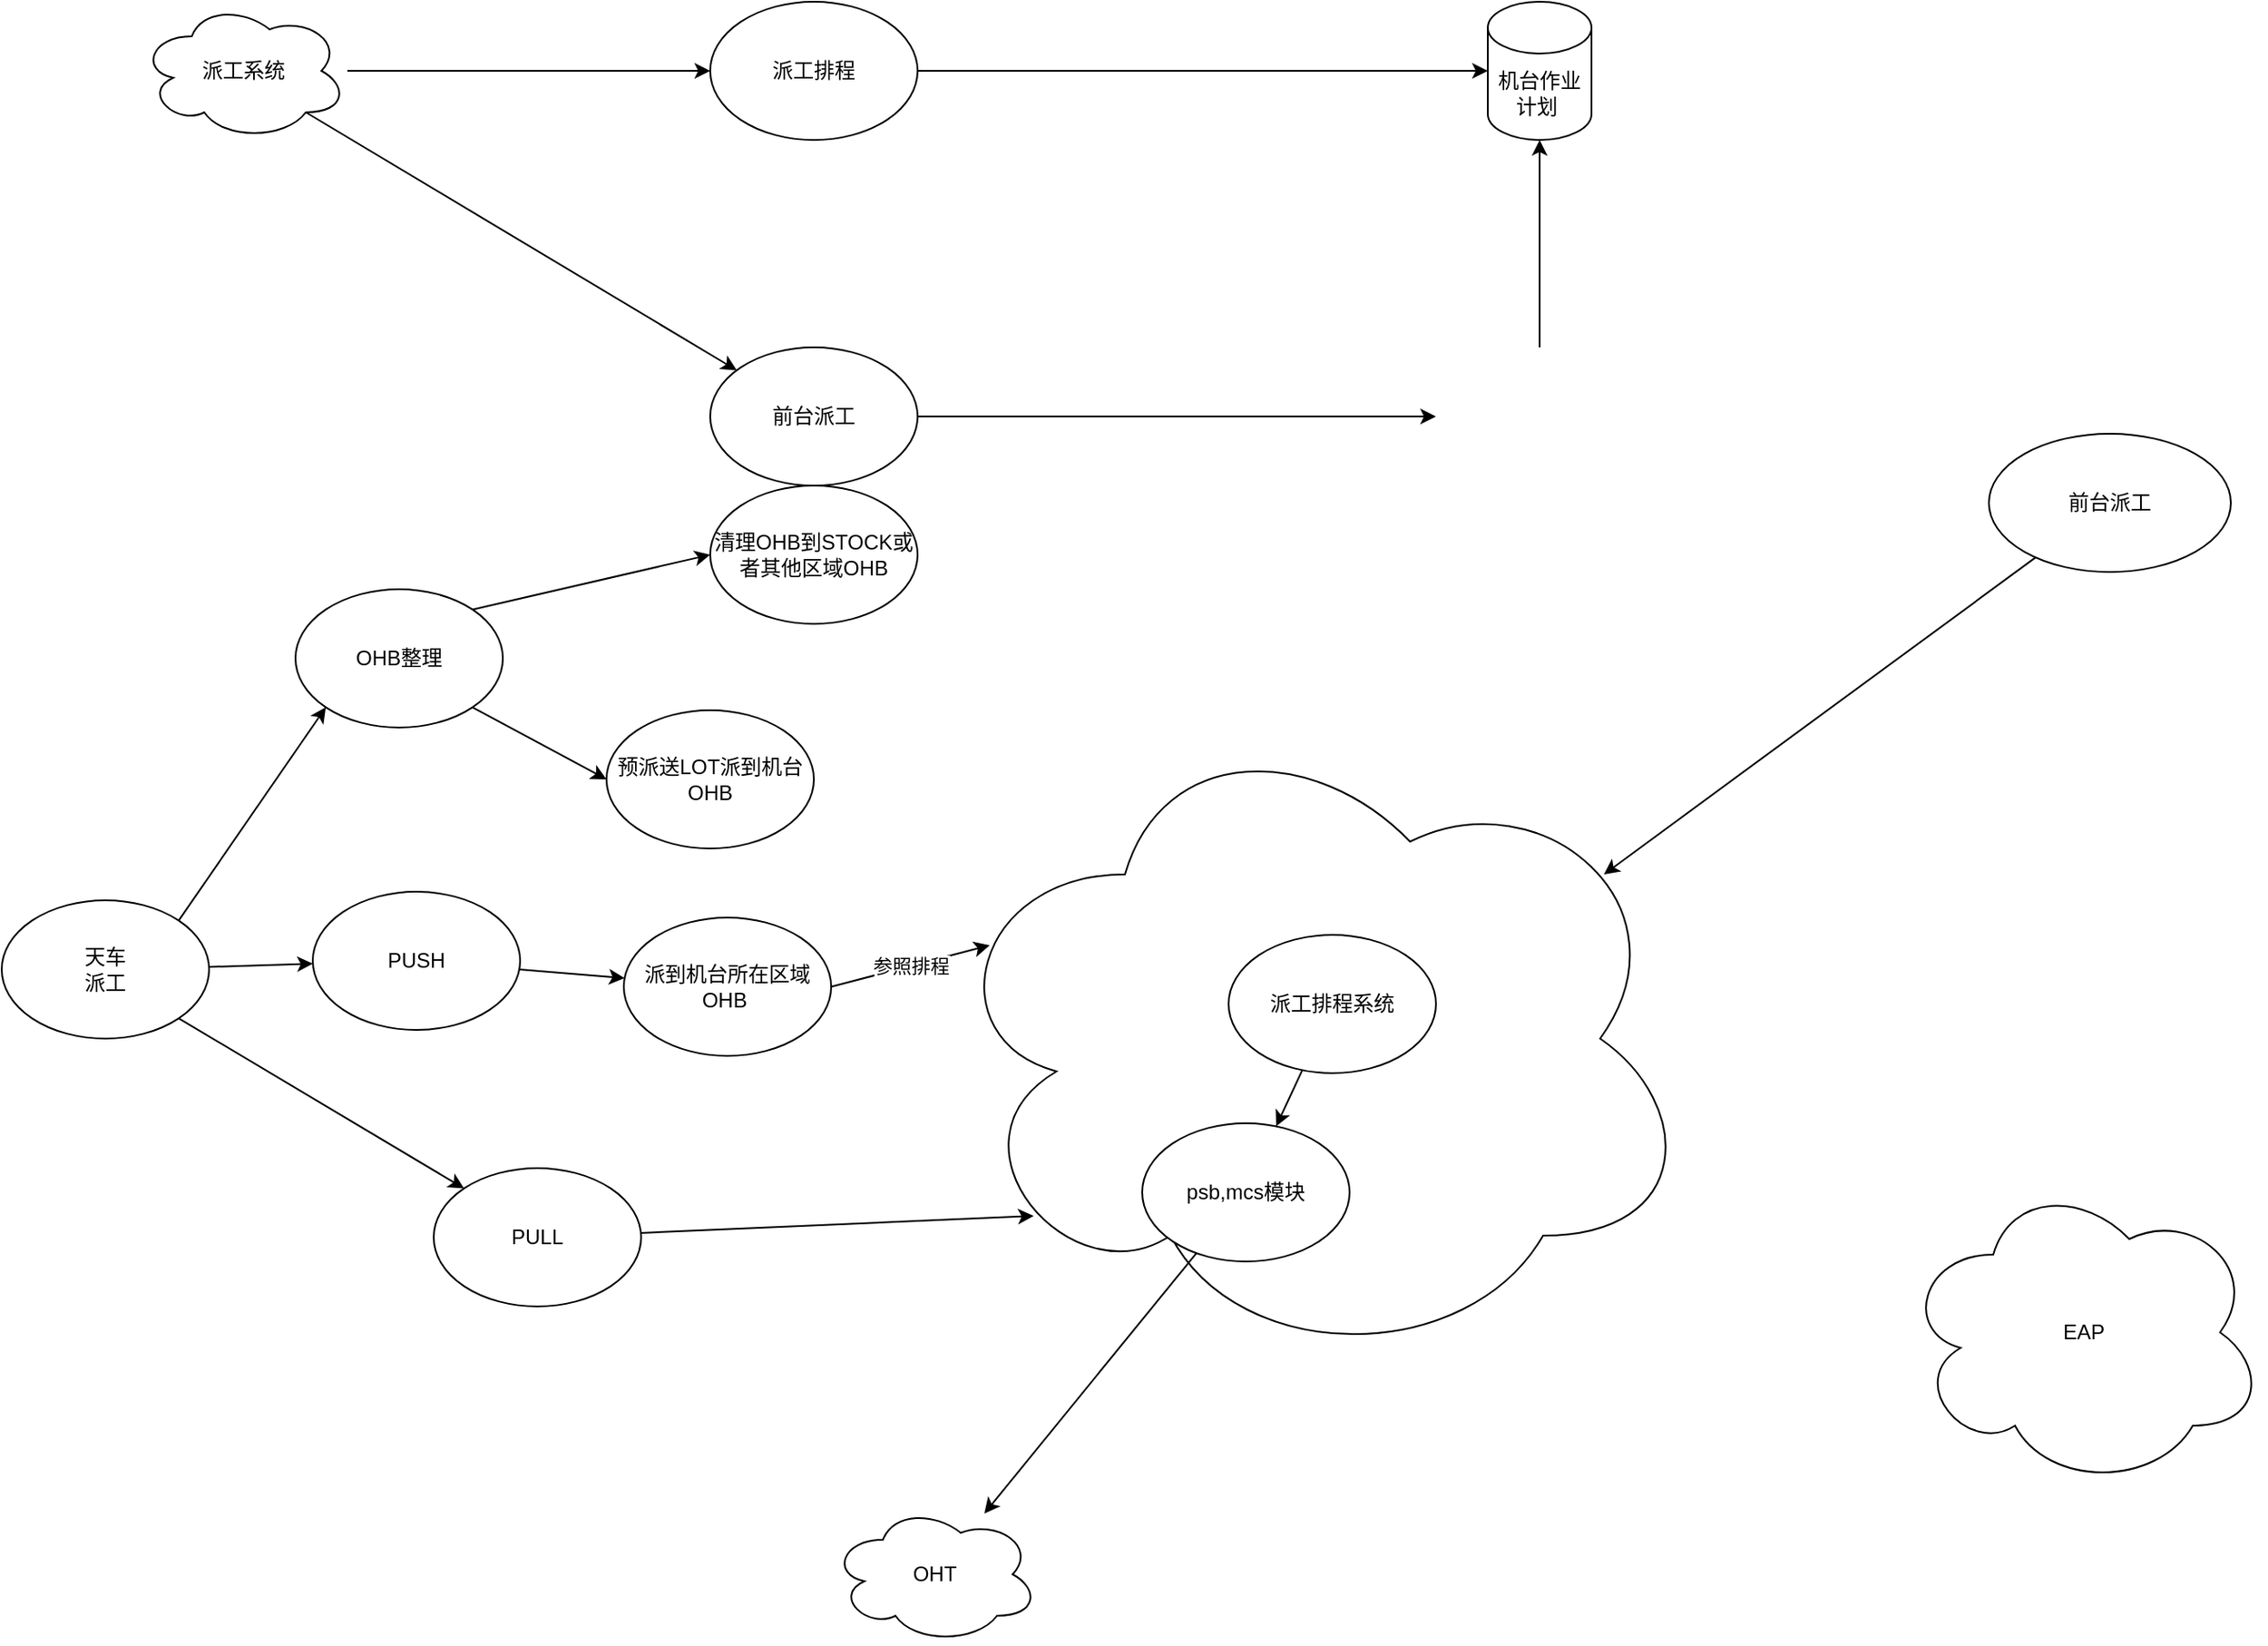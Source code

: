 <mxfile version="13.9.2" type="github">
  <diagram id="s71LyRP01pbx-iKrLPZ0" name="第 1 页">
    <mxGraphModel dx="2500" dy="896" grid="1" gridSize="10" guides="1" tooltips="1" connect="1" arrows="1" fold="1" page="1" pageScale="1" pageWidth="827" pageHeight="1169" math="0" shadow="0">
      <root>
        <mxCell id="0" />
        <mxCell id="1" parent="0" />
        <mxCell id="5K5XhttufqZDgXMR2xSY-2" style="edgeStyle=none;rounded=0;orthogonalLoop=1;jettySize=auto;html=1;exitX=1;exitY=1;exitDx=0;exitDy=0;entryX=0;entryY=0;entryDx=0;entryDy=0;" edge="1" parent="1" source="5K5XhttufqZDgXMR2xSY-5" target="5K5XhttufqZDgXMR2xSY-9">
          <mxGeometry relative="1" as="geometry" />
        </mxCell>
        <mxCell id="5K5XhttufqZDgXMR2xSY-3" style="edgeStyle=none;rounded=0;orthogonalLoop=1;jettySize=auto;html=1;exitX=1;exitY=0;exitDx=0;exitDy=0;entryX=0;entryY=1;entryDx=0;entryDy=0;" edge="1" parent="1" source="5K5XhttufqZDgXMR2xSY-5" target="5K5XhttufqZDgXMR2xSY-22">
          <mxGeometry relative="1" as="geometry" />
        </mxCell>
        <mxCell id="5K5XhttufqZDgXMR2xSY-4" value="" style="edgeStyle=none;rounded=0;orthogonalLoop=1;jettySize=auto;html=1;" edge="1" parent="1" source="5K5XhttufqZDgXMR2xSY-5" target="5K5XhttufqZDgXMR2xSY-7">
          <mxGeometry relative="1" as="geometry" />
        </mxCell>
        <mxCell id="5K5XhttufqZDgXMR2xSY-5" value="天车&lt;br&gt;派工" style="ellipse;whiteSpace=wrap;html=1;" vertex="1" parent="1">
          <mxGeometry x="-340" y="1040" width="120" height="80" as="geometry" />
        </mxCell>
        <mxCell id="5K5XhttufqZDgXMR2xSY-49" value="" style="edgeStyle=none;rounded=0;orthogonalLoop=1;jettySize=auto;html=1;" edge="1" parent="1" source="5K5XhttufqZDgXMR2xSY-7" target="5K5XhttufqZDgXMR2xSY-19">
          <mxGeometry relative="1" as="geometry" />
        </mxCell>
        <mxCell id="5K5XhttufqZDgXMR2xSY-7" value="PUSH" style="ellipse;whiteSpace=wrap;html=1;" vertex="1" parent="1">
          <mxGeometry x="-160" y="1035" width="120" height="80" as="geometry" />
        </mxCell>
        <mxCell id="5K5XhttufqZDgXMR2xSY-8" style="edgeStyle=none;rounded=0;orthogonalLoop=1;jettySize=auto;html=1;entryX=0.13;entryY=0.77;entryDx=0;entryDy=0;entryPerimeter=0;" edge="1" parent="1" source="5K5XhttufqZDgXMR2xSY-9" target="5K5XhttufqZDgXMR2xSY-38">
          <mxGeometry relative="1" as="geometry">
            <mxPoint x="21.289" y="1258.246" as="targetPoint" />
          </mxGeometry>
        </mxCell>
        <mxCell id="5K5XhttufqZDgXMR2xSY-9" value="PULL" style="ellipse;whiteSpace=wrap;html=1;" vertex="1" parent="1">
          <mxGeometry x="-90" y="1195" width="120" height="80" as="geometry" />
        </mxCell>
        <mxCell id="5K5XhttufqZDgXMR2xSY-10" style="edgeStyle=none;rounded=0;orthogonalLoop=1;jettySize=auto;html=1;entryX=0;entryY=0.5;entryDx=0;entryDy=0;entryPerimeter=0;" edge="1" parent="1" source="5K5XhttufqZDgXMR2xSY-11" target="5K5XhttufqZDgXMR2xSY-12">
          <mxGeometry relative="1" as="geometry" />
        </mxCell>
        <mxCell id="5K5XhttufqZDgXMR2xSY-11" value="派工排程" style="ellipse;whiteSpace=wrap;html=1;" vertex="1" parent="1">
          <mxGeometry x="70" y="520" width="120" height="80" as="geometry" />
        </mxCell>
        <mxCell id="5K5XhttufqZDgXMR2xSY-12" value="机台作业计划&amp;nbsp;" style="shape=cylinder3;whiteSpace=wrap;html=1;boundedLbl=1;backgroundOutline=1;size=15;" vertex="1" parent="1">
          <mxGeometry x="520" y="520" width="60" height="80" as="geometry" />
        </mxCell>
        <mxCell id="5K5XhttufqZDgXMR2xSY-13" style="edgeStyle=none;rounded=0;orthogonalLoop=1;jettySize=auto;html=1;" edge="1" parent="1" source="5K5XhttufqZDgXMR2xSY-14">
          <mxGeometry relative="1" as="geometry">
            <mxPoint x="490" y="760" as="targetPoint" />
          </mxGeometry>
        </mxCell>
        <mxCell id="5K5XhttufqZDgXMR2xSY-14" value="前台派工" style="ellipse;whiteSpace=wrap;html=1;" vertex="1" parent="1">
          <mxGeometry x="70" y="720" width="120" height="80" as="geometry" />
        </mxCell>
        <mxCell id="5K5XhttufqZDgXMR2xSY-50" value="参照排程" style="edgeStyle=none;rounded=0;orthogonalLoop=1;jettySize=auto;html=1;exitX=1;exitY=0.5;exitDx=0;exitDy=0;entryX=0.072;entryY=0.358;entryDx=0;entryDy=0;entryPerimeter=0;" edge="1" parent="1" source="5K5XhttufqZDgXMR2xSY-19" target="5K5XhttufqZDgXMR2xSY-38">
          <mxGeometry relative="1" as="geometry" />
        </mxCell>
        <mxCell id="5K5XhttufqZDgXMR2xSY-19" value="派到机台所在区域OHB&amp;nbsp;" style="ellipse;whiteSpace=wrap;html=1;" vertex="1" parent="1">
          <mxGeometry x="20" y="1050" width="120" height="80" as="geometry" />
        </mxCell>
        <mxCell id="5K5XhttufqZDgXMR2xSY-20" style="edgeStyle=none;rounded=0;orthogonalLoop=1;jettySize=auto;html=1;exitX=1;exitY=0;exitDx=0;exitDy=0;entryX=0;entryY=0.5;entryDx=0;entryDy=0;" edge="1" parent="1" source="5K5XhttufqZDgXMR2xSY-22" target="5K5XhttufqZDgXMR2xSY-24">
          <mxGeometry relative="1" as="geometry" />
        </mxCell>
        <mxCell id="5K5XhttufqZDgXMR2xSY-21" style="edgeStyle=none;rounded=0;orthogonalLoop=1;jettySize=auto;html=1;entryX=0;entryY=0.5;entryDx=0;entryDy=0;exitX=1;exitY=1;exitDx=0;exitDy=0;" edge="1" parent="1" source="5K5XhttufqZDgXMR2xSY-22" target="5K5XhttufqZDgXMR2xSY-26">
          <mxGeometry relative="1" as="geometry" />
        </mxCell>
        <mxCell id="5K5XhttufqZDgXMR2xSY-22" value="OHB整理" style="ellipse;whiteSpace=wrap;html=1;" vertex="1" parent="1">
          <mxGeometry x="-170" y="860" width="120" height="80" as="geometry" />
        </mxCell>
        <mxCell id="5K5XhttufqZDgXMR2xSY-24" value="清理OHB到STOCK或者其他区域OHB" style="ellipse;whiteSpace=wrap;html=1;" vertex="1" parent="1">
          <mxGeometry x="70" y="800" width="120" height="80" as="geometry" />
        </mxCell>
        <mxCell id="5K5XhttufqZDgXMR2xSY-26" value="预派送LOT派到机台OHB" style="ellipse;whiteSpace=wrap;html=1;" vertex="1" parent="1">
          <mxGeometry x="10" y="930" width="120" height="80" as="geometry" />
        </mxCell>
        <mxCell id="5K5XhttufqZDgXMR2xSY-30" style="edgeStyle=none;rounded=0;orthogonalLoop=1;jettySize=auto;html=1;entryX=0.5;entryY=1;entryDx=0;entryDy=0;entryPerimeter=0;" edge="1" parent="1" target="5K5XhttufqZDgXMR2xSY-12">
          <mxGeometry relative="1" as="geometry">
            <mxPoint x="550" y="720" as="sourcePoint" />
          </mxGeometry>
        </mxCell>
        <mxCell id="5K5XhttufqZDgXMR2xSY-33" style="edgeStyle=none;rounded=0;orthogonalLoop=1;jettySize=auto;html=1;entryX=0;entryY=0.5;entryDx=0;entryDy=0;" edge="1" parent="1" source="5K5XhttufqZDgXMR2xSY-35" target="5K5XhttufqZDgXMR2xSY-11">
          <mxGeometry relative="1" as="geometry" />
        </mxCell>
        <mxCell id="5K5XhttufqZDgXMR2xSY-34" style="edgeStyle=none;rounded=0;orthogonalLoop=1;jettySize=auto;html=1;exitX=0.8;exitY=0.8;exitDx=0;exitDy=0;exitPerimeter=0;" edge="1" parent="1" source="5K5XhttufqZDgXMR2xSY-35" target="5K5XhttufqZDgXMR2xSY-14">
          <mxGeometry relative="1" as="geometry" />
        </mxCell>
        <mxCell id="5K5XhttufqZDgXMR2xSY-35" value="派工系统" style="ellipse;shape=cloud;whiteSpace=wrap;html=1;" vertex="1" parent="1">
          <mxGeometry x="-260" y="520" width="120" height="80" as="geometry" />
        </mxCell>
        <mxCell id="5K5XhttufqZDgXMR2xSY-38" value="" style="ellipse;shape=cloud;whiteSpace=wrap;html=1;" vertex="1" parent="1">
          <mxGeometry x="200" y="930" width="440" height="380" as="geometry" />
        </mxCell>
        <mxCell id="5K5XhttufqZDgXMR2xSY-57" value="" style="edgeStyle=none;rounded=0;orthogonalLoop=1;jettySize=auto;html=1;" edge="1" parent="1" source="5K5XhttufqZDgXMR2xSY-41" target="5K5XhttufqZDgXMR2xSY-56">
          <mxGeometry relative="1" as="geometry" />
        </mxCell>
        <mxCell id="5K5XhttufqZDgXMR2xSY-41" value="派工排程系统" style="ellipse;whiteSpace=wrap;html=1;" vertex="1" parent="1">
          <mxGeometry x="370" y="1060" width="120" height="80" as="geometry" />
        </mxCell>
        <mxCell id="5K5XhttufqZDgXMR2xSY-43" style="rounded=0;orthogonalLoop=1;jettySize=auto;html=1;entryX=0.88;entryY=0.25;entryDx=0;entryDy=0;entryPerimeter=0;" edge="1" parent="1" source="5K5XhttufqZDgXMR2xSY-42" target="5K5XhttufqZDgXMR2xSY-38">
          <mxGeometry relative="1" as="geometry" />
        </mxCell>
        <mxCell id="5K5XhttufqZDgXMR2xSY-42" value="前台派工" style="ellipse;whiteSpace=wrap;html=1;" vertex="1" parent="1">
          <mxGeometry x="810" y="770" width="140" height="80" as="geometry" />
        </mxCell>
        <mxCell id="5K5XhttufqZDgXMR2xSY-53" value="EAP" style="ellipse;shape=cloud;whiteSpace=wrap;html=1;" vertex="1" parent="1">
          <mxGeometry x="760" y="1200" width="210" height="180" as="geometry" />
        </mxCell>
        <mxCell id="5K5XhttufqZDgXMR2xSY-55" value="OHT" style="ellipse;shape=cloud;whiteSpace=wrap;html=1;" vertex="1" parent="1">
          <mxGeometry x="140" y="1390" width="120" height="80" as="geometry" />
        </mxCell>
        <mxCell id="5K5XhttufqZDgXMR2xSY-59" style="edgeStyle=none;rounded=0;orthogonalLoop=1;jettySize=auto;html=1;" edge="1" parent="1" source="5K5XhttufqZDgXMR2xSY-56" target="5K5XhttufqZDgXMR2xSY-55">
          <mxGeometry relative="1" as="geometry" />
        </mxCell>
        <mxCell id="5K5XhttufqZDgXMR2xSY-56" value="psb,mcs模块" style="ellipse;whiteSpace=wrap;html=1;" vertex="1" parent="1">
          <mxGeometry x="320" y="1169" width="120" height="80" as="geometry" />
        </mxCell>
      </root>
    </mxGraphModel>
  </diagram>
</mxfile>
